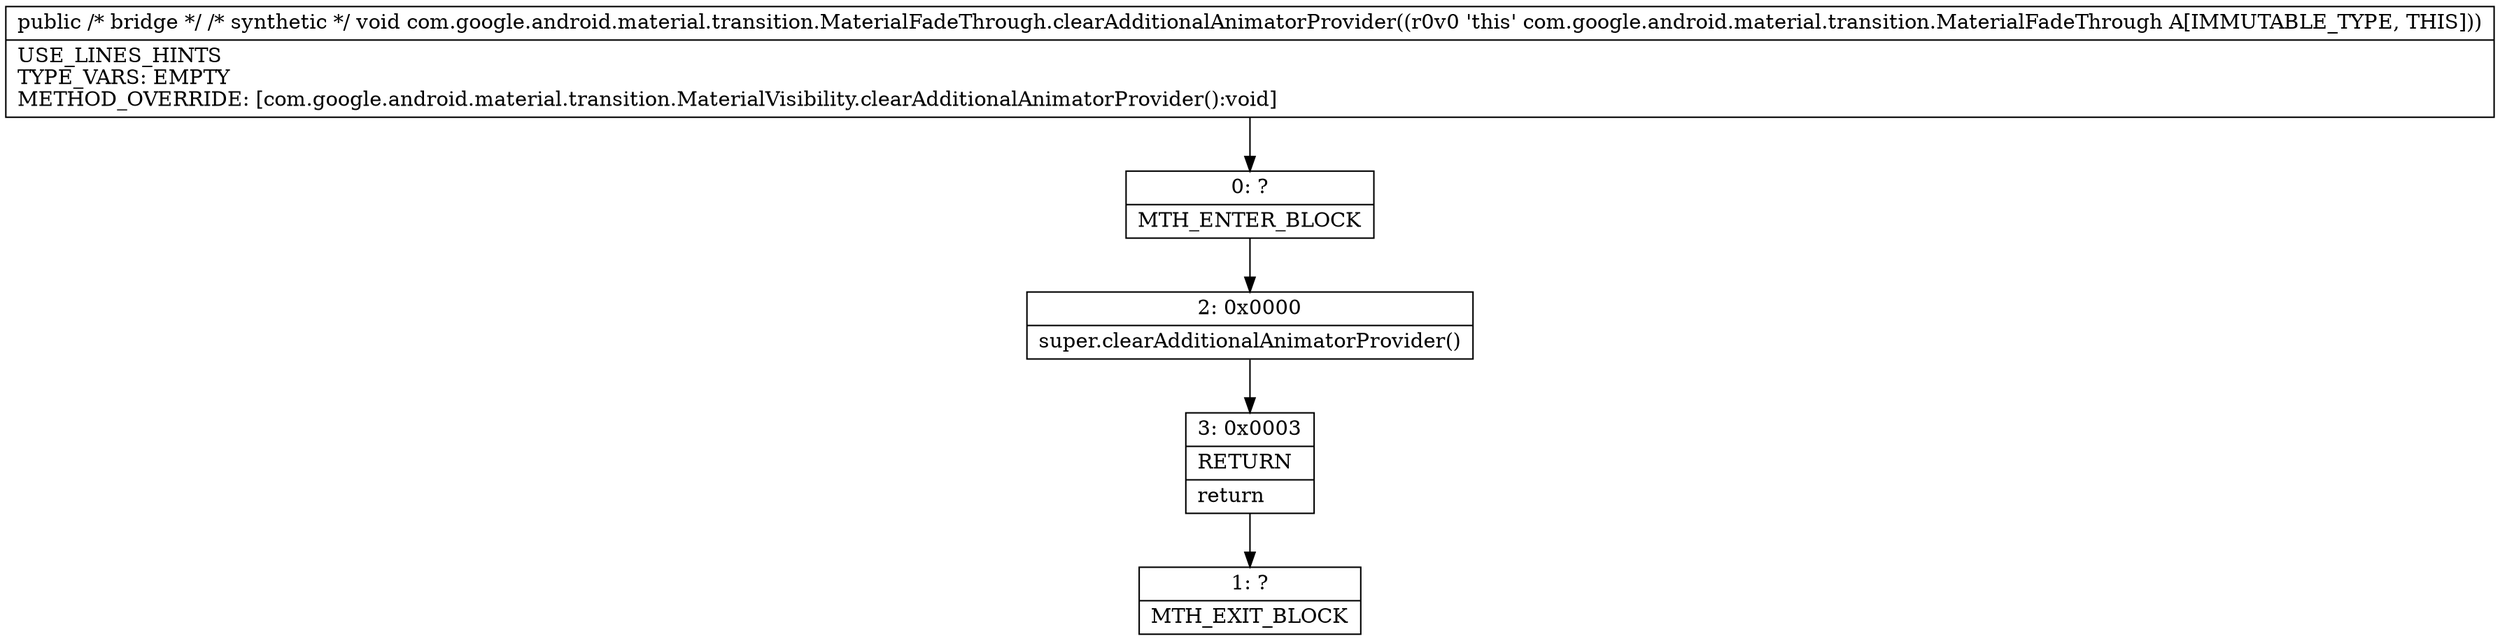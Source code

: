 digraph "CFG forcom.google.android.material.transition.MaterialFadeThrough.clearAdditionalAnimatorProvider()V" {
Node_0 [shape=record,label="{0\:\ ?|MTH_ENTER_BLOCK\l}"];
Node_2 [shape=record,label="{2\:\ 0x0000|super.clearAdditionalAnimatorProvider()\l}"];
Node_3 [shape=record,label="{3\:\ 0x0003|RETURN\l|return\l}"];
Node_1 [shape=record,label="{1\:\ ?|MTH_EXIT_BLOCK\l}"];
MethodNode[shape=record,label="{public \/* bridge *\/ \/* synthetic *\/ void com.google.android.material.transition.MaterialFadeThrough.clearAdditionalAnimatorProvider((r0v0 'this' com.google.android.material.transition.MaterialFadeThrough A[IMMUTABLE_TYPE, THIS]))  | USE_LINES_HINTS\lTYPE_VARS: EMPTY\lMETHOD_OVERRIDE: [com.google.android.material.transition.MaterialVisibility.clearAdditionalAnimatorProvider():void]\l}"];
MethodNode -> Node_0;Node_0 -> Node_2;
Node_2 -> Node_3;
Node_3 -> Node_1;
}

